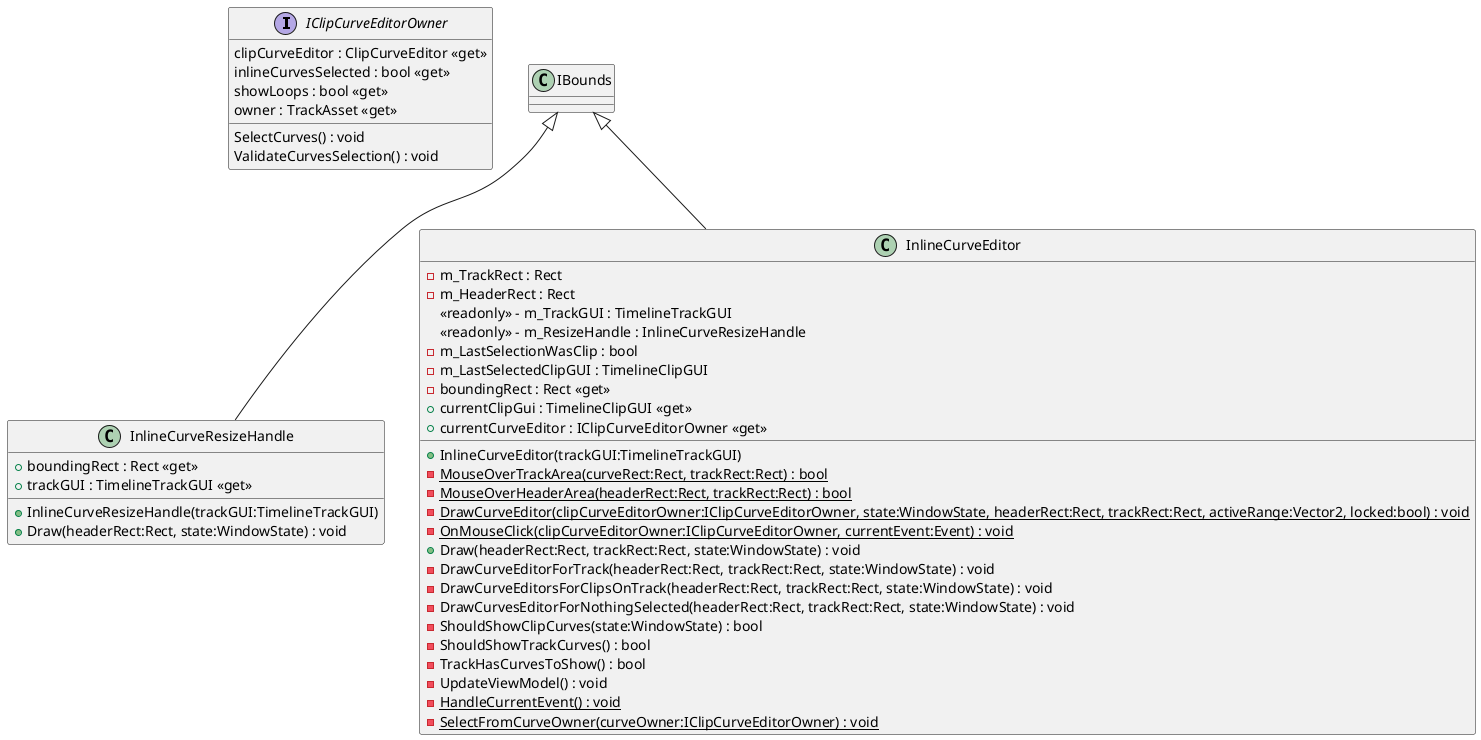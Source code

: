 @startuml
interface IClipCurveEditorOwner {
    clipCurveEditor : ClipCurveEditor <<get>>
    inlineCurvesSelected : bool <<get>>
    showLoops : bool <<get>>
    owner : TrackAsset <<get>>
    SelectCurves() : void
    ValidateCurvesSelection() : void
}
class InlineCurveResizeHandle {
    + boundingRect : Rect <<get>>
    + trackGUI : TimelineTrackGUI <<get>>
    + InlineCurveResizeHandle(trackGUI:TimelineTrackGUI)
    + Draw(headerRect:Rect, state:WindowState) : void
}
class InlineCurveEditor {
    - m_TrackRect : Rect
    - m_HeaderRect : Rect
    <<readonly>> - m_TrackGUI : TimelineTrackGUI
    <<readonly>> - m_ResizeHandle : InlineCurveResizeHandle
    - m_LastSelectionWasClip : bool
    - m_LastSelectedClipGUI : TimelineClipGUI
    - boundingRect : Rect <<get>>
    + currentClipGui : TimelineClipGUI <<get>>
    + currentCurveEditor : IClipCurveEditorOwner <<get>>
    + InlineCurveEditor(trackGUI:TimelineTrackGUI)
    {static} - MouseOverTrackArea(curveRect:Rect, trackRect:Rect) : bool
    {static} - MouseOverHeaderArea(headerRect:Rect, trackRect:Rect) : bool
    {static} - DrawCurveEditor(clipCurveEditorOwner:IClipCurveEditorOwner, state:WindowState, headerRect:Rect, trackRect:Rect, activeRange:Vector2, locked:bool) : void
    {static} - OnMouseClick(clipCurveEditorOwner:IClipCurveEditorOwner, currentEvent:Event) : void
    + Draw(headerRect:Rect, trackRect:Rect, state:WindowState) : void
    - DrawCurveEditorForTrack(headerRect:Rect, trackRect:Rect, state:WindowState) : void
    - DrawCurveEditorsForClipsOnTrack(headerRect:Rect, trackRect:Rect, state:WindowState) : void
    - DrawCurvesEditorForNothingSelected(headerRect:Rect, trackRect:Rect, state:WindowState) : void
    - ShouldShowClipCurves(state:WindowState) : bool
    - ShouldShowTrackCurves() : bool
    - TrackHasCurvesToShow() : bool
    - UpdateViewModel() : void
    {static} - HandleCurrentEvent() : void
    {static} - SelectFromCurveOwner(curveOwner:IClipCurveEditorOwner) : void
}
IBounds <|-- InlineCurveResizeHandle
IBounds <|-- InlineCurveEditor
@enduml
